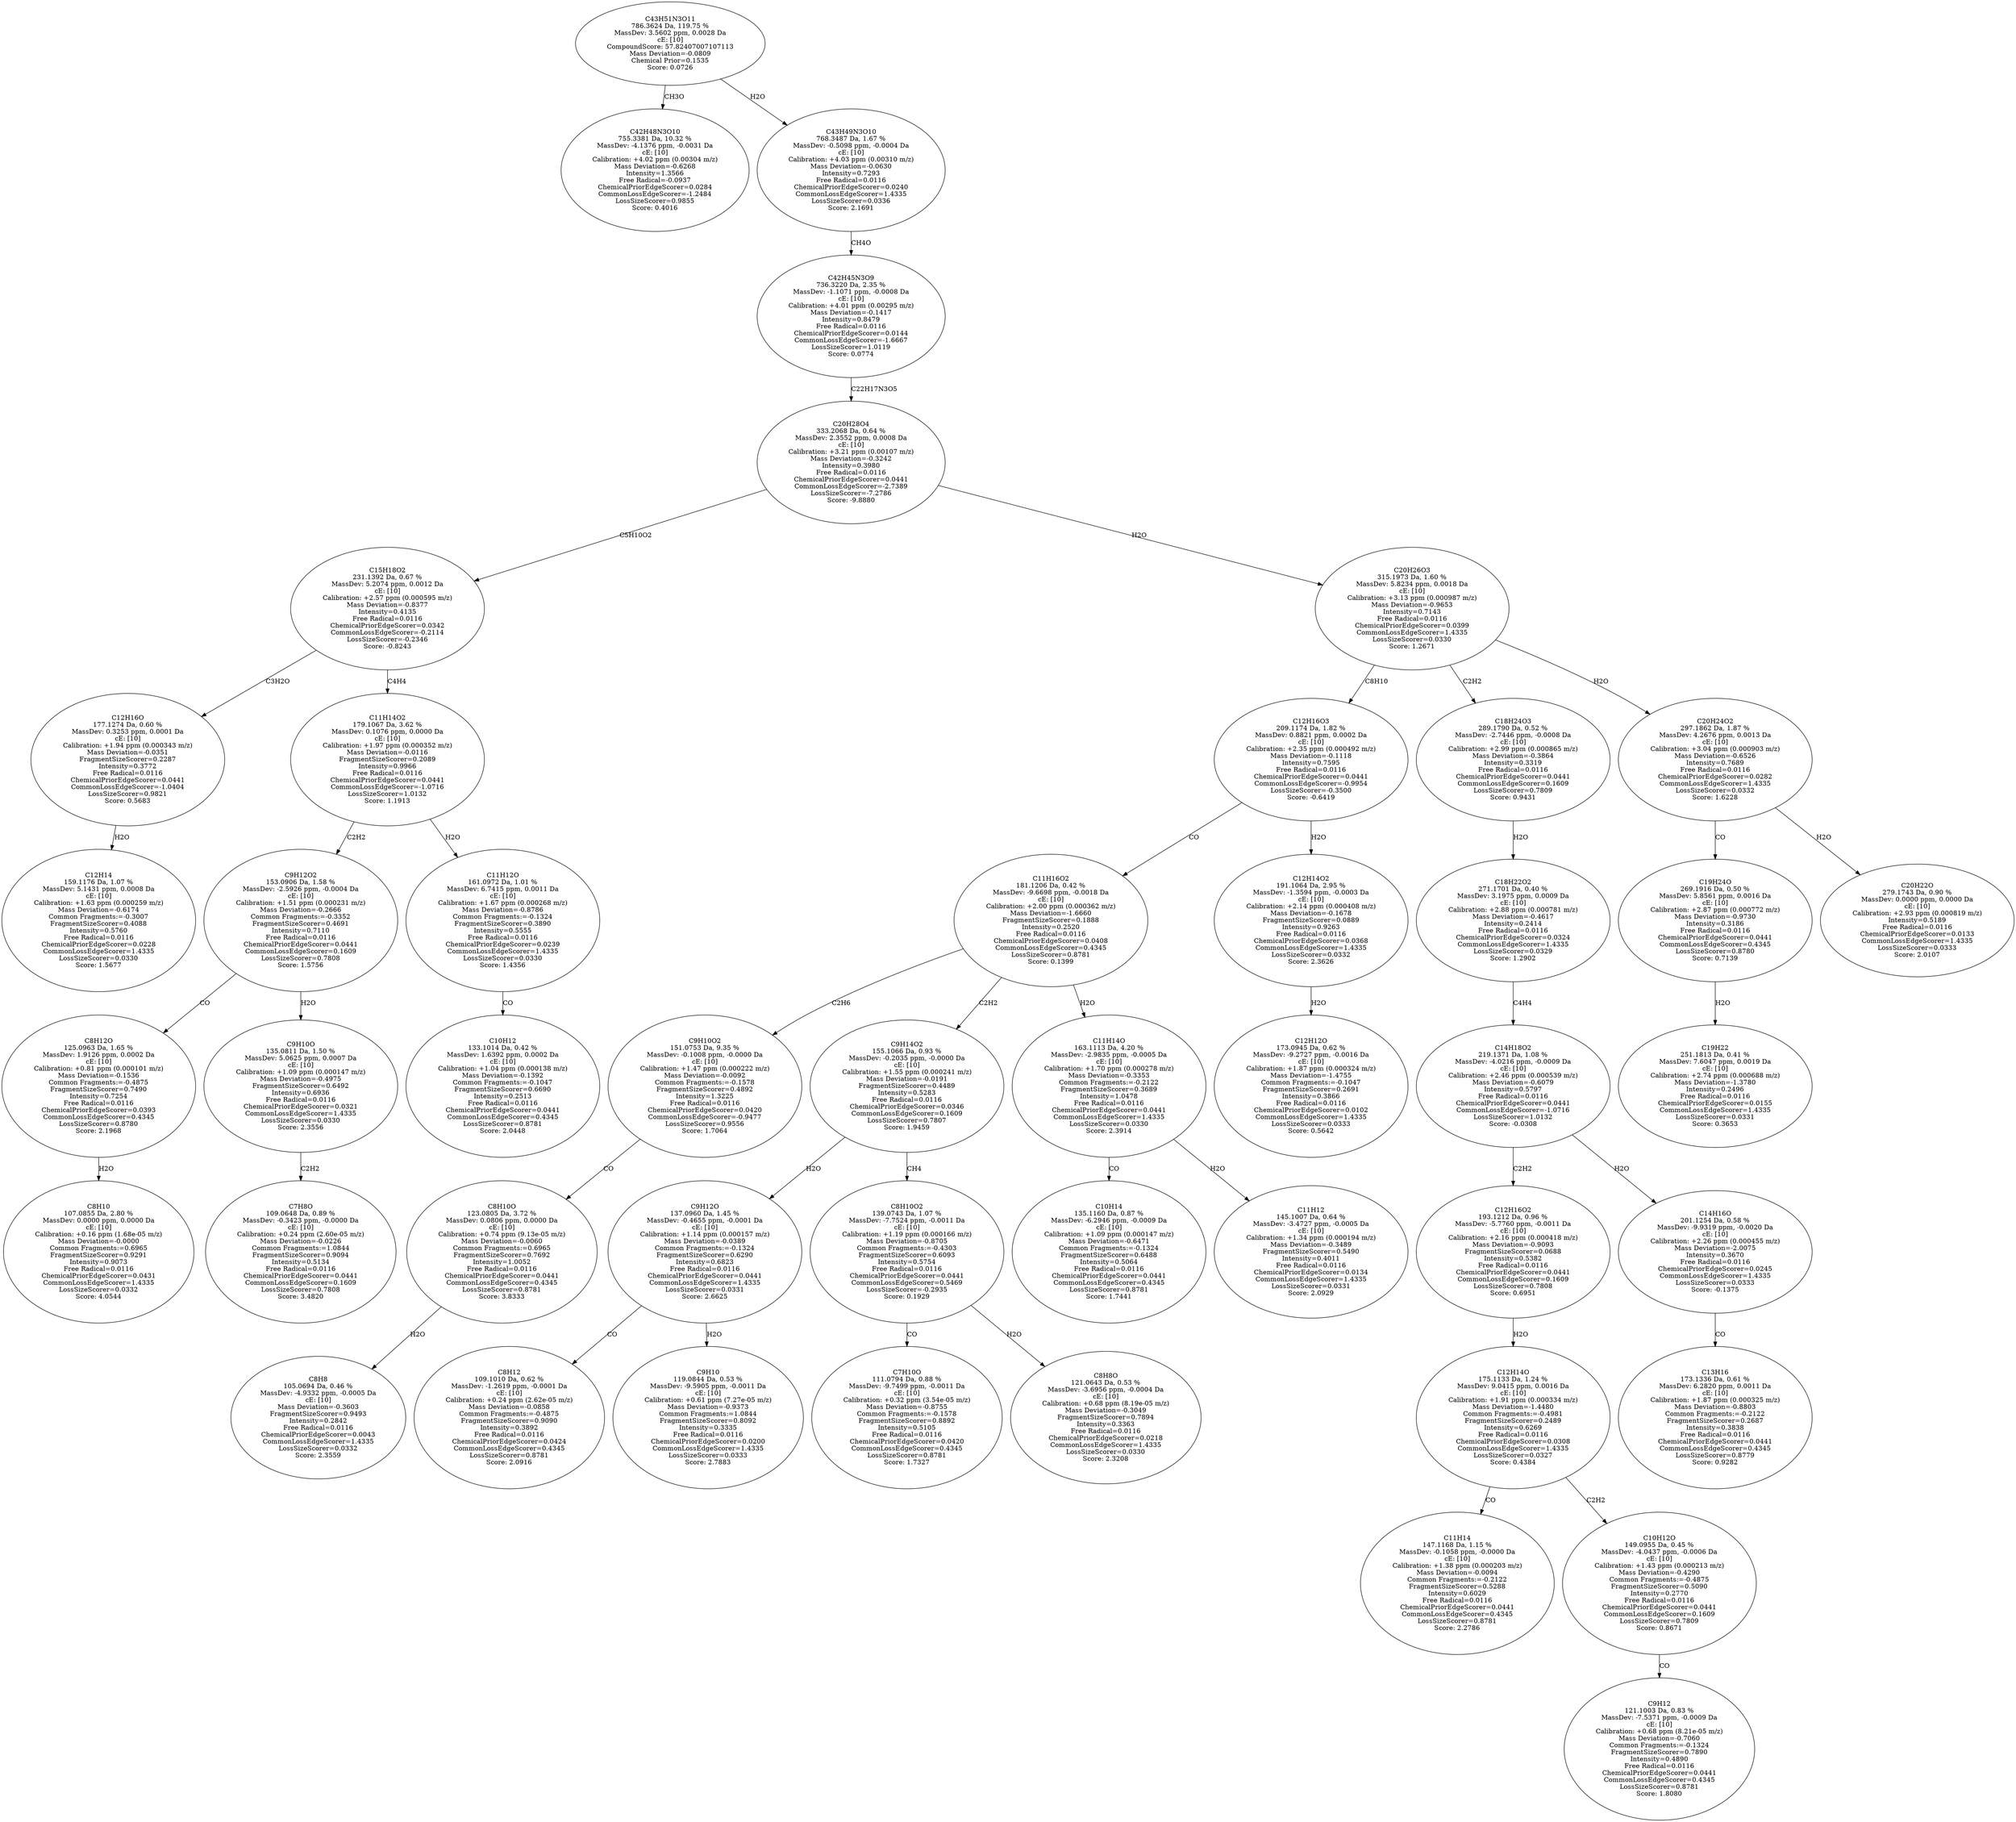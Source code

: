 strict digraph {
v1 [label="C42H48N3O10\n755.3381 Da, 10.32 %\nMassDev: -4.1376 ppm, -0.0031 Da\ncE: [10]\nCalibration: +4.02 ppm (0.00304 m/z)\nMass Deviation=-0.6268\nIntensity=1.3566\nFree Radical=-0.0937\nChemicalPriorEdgeScorer=0.0284\nCommonLossEdgeScorer=-1.2484\nLossSizeScorer=0.9855\nScore: 0.4016"];
v2 [label="C12H14\n159.1176 Da, 1.07 %\nMassDev: 5.1431 ppm, 0.0008 Da\ncE: [10]\nCalibration: +1.63 ppm (0.000259 m/z)\nMass Deviation=-0.6174\nCommon Fragments:=-0.3007\nFragmentSizeScorer=0.4088\nIntensity=0.5760\nFree Radical=0.0116\nChemicalPriorEdgeScorer=0.0228\nCommonLossEdgeScorer=1.4335\nLossSizeScorer=0.0330\nScore: 1.5677"];
v3 [label="C12H16O\n177.1274 Da, 0.60 %\nMassDev: 0.3253 ppm, 0.0001 Da\ncE: [10]\nCalibration: +1.94 ppm (0.000343 m/z)\nMass Deviation=-0.0351\nFragmentSizeScorer=0.2287\nIntensity=0.3772\nFree Radical=0.0116\nChemicalPriorEdgeScorer=0.0441\nCommonLossEdgeScorer=-1.0404\nLossSizeScorer=0.9821\nScore: 0.5683"];
v4 [label="C8H10\n107.0855 Da, 2.80 %\nMassDev: 0.0000 ppm, 0.0000 Da\ncE: [10]\nCalibration: +0.16 ppm (1.68e-05 m/z)\nMass Deviation=-0.0000\nCommon Fragments:=0.6965\nFragmentSizeScorer=0.9291\nIntensity=0.9073\nFree Radical=0.0116\nChemicalPriorEdgeScorer=0.0431\nCommonLossEdgeScorer=1.4335\nLossSizeScorer=0.0332\nScore: 4.0544"];
v5 [label="C8H12O\n125.0963 Da, 1.65 %\nMassDev: 1.9126 ppm, 0.0002 Da\ncE: [10]\nCalibration: +0.81 ppm (0.000101 m/z)\nMass Deviation=-0.1536\nCommon Fragments:=-0.4875\nFragmentSizeScorer=0.7490\nIntensity=0.7254\nFree Radical=0.0116\nChemicalPriorEdgeScorer=0.0393\nCommonLossEdgeScorer=0.4345\nLossSizeScorer=0.8780\nScore: 2.1968"];
v6 [label="C7H8O\n109.0648 Da, 0.89 %\nMassDev: -0.3423 ppm, -0.0000 Da\ncE: [10]\nCalibration: +0.24 ppm (2.60e-05 m/z)\nMass Deviation=-0.0226\nCommon Fragments:=1.0844\nFragmentSizeScorer=0.9094\nIntensity=0.5134\nFree Radical=0.0116\nChemicalPriorEdgeScorer=0.0441\nCommonLossEdgeScorer=0.1609\nLossSizeScorer=0.7808\nScore: 3.4820"];
v7 [label="C9H10O\n135.0811 Da, 1.50 %\nMassDev: 5.0625 ppm, 0.0007 Da\ncE: [10]\nCalibration: +1.09 ppm (0.000147 m/z)\nMass Deviation=-0.4975\nFragmentSizeScorer=0.6492\nIntensity=0.6936\nFree Radical=0.0116\nChemicalPriorEdgeScorer=0.0321\nCommonLossEdgeScorer=1.4335\nLossSizeScorer=0.0330\nScore: 2.3556"];
v8 [label="C9H12O2\n153.0906 Da, 1.58 %\nMassDev: -2.5926 ppm, -0.0004 Da\ncE: [10]\nCalibration: +1.51 ppm (0.000231 m/z)\nMass Deviation=-0.2666\nCommon Fragments:=-0.3352\nFragmentSizeScorer=0.4691\nIntensity=0.7110\nFree Radical=0.0116\nChemicalPriorEdgeScorer=0.0441\nCommonLossEdgeScorer=0.1609\nLossSizeScorer=0.7808\nScore: 1.5756"];
v9 [label="C10H12\n133.1014 Da, 0.42 %\nMassDev: 1.6392 ppm, 0.0002 Da\ncE: [10]\nCalibration: +1.04 ppm (0.000138 m/z)\nMass Deviation=-0.1392\nCommon Fragments:=-0.1047\nFragmentSizeScorer=0.6690\nIntensity=0.2513\nFree Radical=0.0116\nChemicalPriorEdgeScorer=0.0441\nCommonLossEdgeScorer=0.4345\nLossSizeScorer=0.8781\nScore: 2.0448"];
v10 [label="C11H12O\n161.0972 Da, 1.01 %\nMassDev: 6.7415 ppm, 0.0011 Da\ncE: [10]\nCalibration: +1.67 ppm (0.000268 m/z)\nMass Deviation=-0.8786\nCommon Fragments:=-0.1324\nFragmentSizeScorer=0.3890\nIntensity=0.5555\nFree Radical=0.0116\nChemicalPriorEdgeScorer=0.0239\nCommonLossEdgeScorer=1.4335\nLossSizeScorer=0.0330\nScore: 1.4356"];
v11 [label="C11H14O2\n179.1067 Da, 3.62 %\nMassDev: 0.1076 ppm, 0.0000 Da\ncE: [10]\nCalibration: +1.97 ppm (0.000352 m/z)\nMass Deviation=-0.0116\nFragmentSizeScorer=0.2089\nIntensity=0.9966\nFree Radical=0.0116\nChemicalPriorEdgeScorer=0.0441\nCommonLossEdgeScorer=-1.0716\nLossSizeScorer=1.0132\nScore: 1.1913"];
v12 [label="C15H18O2\n231.1392 Da, 0.67 %\nMassDev: 5.2074 ppm, 0.0012 Da\ncE: [10]\nCalibration: +2.57 ppm (0.000595 m/z)\nMass Deviation=-0.8377\nIntensity=0.4135\nFree Radical=0.0116\nChemicalPriorEdgeScorer=0.0342\nCommonLossEdgeScorer=-0.2114\nLossSizeScorer=-0.2346\nScore: -0.8243"];
v13 [label="C8H8\n105.0694 Da, 0.46 %\nMassDev: -4.9332 ppm, -0.0005 Da\ncE: [10]\nMass Deviation=-0.3603\nFragmentSizeScorer=0.9493\nIntensity=0.2842\nFree Radical=0.0116\nChemicalPriorEdgeScorer=0.0043\nCommonLossEdgeScorer=1.4335\nLossSizeScorer=0.0332\nScore: 2.3559"];
v14 [label="C8H10O\n123.0805 Da, 3.72 %\nMassDev: 0.0806 ppm, 0.0000 Da\ncE: [10]\nCalibration: +0.74 ppm (9.13e-05 m/z)\nMass Deviation=-0.0060\nCommon Fragments:=0.6965\nFragmentSizeScorer=0.7692\nIntensity=1.0052\nFree Radical=0.0116\nChemicalPriorEdgeScorer=0.0441\nCommonLossEdgeScorer=0.4345\nLossSizeScorer=0.8781\nScore: 3.8333"];
v15 [label="C9H10O2\n151.0753 Da, 9.35 %\nMassDev: -0.1008 ppm, -0.0000 Da\ncE: [10]\nCalibration: +1.47 ppm (0.000222 m/z)\nMass Deviation=-0.0092\nCommon Fragments:=-0.1578\nFragmentSizeScorer=0.4892\nIntensity=1.3225\nFree Radical=0.0116\nChemicalPriorEdgeScorer=0.0420\nCommonLossEdgeScorer=-0.9477\nLossSizeScorer=0.9556\nScore: 1.7064"];
v16 [label="C8H12\n109.1010 Da, 0.62 %\nMassDev: -1.2619 ppm, -0.0001 Da\ncE: [10]\nCalibration: +0.24 ppm (2.62e-05 m/z)\nMass Deviation=-0.0858\nCommon Fragments:=-0.4875\nFragmentSizeScorer=0.9090\nIntensity=0.3892\nFree Radical=0.0116\nChemicalPriorEdgeScorer=0.0424\nCommonLossEdgeScorer=0.4345\nLossSizeScorer=0.8781\nScore: 2.0916"];
v17 [label="C9H10\n119.0844 Da, 0.53 %\nMassDev: -9.5905 ppm, -0.0011 Da\ncE: [10]\nCalibration: +0.61 ppm (7.27e-05 m/z)\nMass Deviation=-0.9373\nCommon Fragments:=1.0844\nFragmentSizeScorer=0.8092\nIntensity=0.3335\nFree Radical=0.0116\nChemicalPriorEdgeScorer=0.0200\nCommonLossEdgeScorer=1.4335\nLossSizeScorer=0.0333\nScore: 2.7883"];
v18 [label="C9H12O\n137.0960 Da, 1.45 %\nMassDev: -0.4655 ppm, -0.0001 Da\ncE: [10]\nCalibration: +1.14 ppm (0.000157 m/z)\nMass Deviation=-0.0389\nCommon Fragments:=-0.1324\nFragmentSizeScorer=0.6290\nIntensity=0.6823\nFree Radical=0.0116\nChemicalPriorEdgeScorer=0.0441\nCommonLossEdgeScorer=1.4335\nLossSizeScorer=0.0331\nScore: 2.6625"];
v19 [label="C7H10O\n111.0794 Da, 0.88 %\nMassDev: -9.7499 ppm, -0.0011 Da\ncE: [10]\nCalibration: +0.32 ppm (3.54e-05 m/z)\nMass Deviation=-0.8755\nCommon Fragments:=-0.1578\nFragmentSizeScorer=0.8892\nIntensity=0.5105\nFree Radical=0.0116\nChemicalPriorEdgeScorer=0.0420\nCommonLossEdgeScorer=0.4345\nLossSizeScorer=0.8781\nScore: 1.7327"];
v20 [label="C8H8O\n121.0643 Da, 0.53 %\nMassDev: -3.6956 ppm, -0.0004 Da\ncE: [10]\nCalibration: +0.68 ppm (8.19e-05 m/z)\nMass Deviation=-0.3049\nFragmentSizeScorer=0.7894\nIntensity=0.3363\nFree Radical=0.0116\nChemicalPriorEdgeScorer=0.0218\nCommonLossEdgeScorer=1.4335\nLossSizeScorer=0.0330\nScore: 2.3208"];
v21 [label="C8H10O2\n139.0743 Da, 1.07 %\nMassDev: -7.7524 ppm, -0.0011 Da\ncE: [10]\nCalibration: +1.19 ppm (0.000166 m/z)\nMass Deviation=-0.8705\nCommon Fragments:=-0.4303\nFragmentSizeScorer=0.6093\nIntensity=0.5754\nFree Radical=0.0116\nChemicalPriorEdgeScorer=0.0441\nCommonLossEdgeScorer=0.5469\nLossSizeScorer=-0.2935\nScore: 0.1929"];
v22 [label="C9H14O2\n155.1066 Da, 0.93 %\nMassDev: -0.2035 ppm, -0.0000 Da\ncE: [10]\nCalibration: +1.55 ppm (0.000241 m/z)\nMass Deviation=-0.0191\nFragmentSizeScorer=0.4489\nIntensity=0.5283\nFree Radical=0.0116\nChemicalPriorEdgeScorer=0.0346\nCommonLossEdgeScorer=0.1609\nLossSizeScorer=0.7807\nScore: 1.9459"];
v23 [label="C10H14\n135.1160 Da, 0.87 %\nMassDev: -6.2946 ppm, -0.0009 Da\ncE: [10]\nCalibration: +1.09 ppm (0.000147 m/z)\nMass Deviation=-0.6471\nCommon Fragments:=-0.1324\nFragmentSizeScorer=0.6488\nIntensity=0.5064\nFree Radical=0.0116\nChemicalPriorEdgeScorer=0.0441\nCommonLossEdgeScorer=0.4345\nLossSizeScorer=0.8781\nScore: 1.7441"];
v24 [label="C11H12\n145.1007 Da, 0.64 %\nMassDev: -3.4727 ppm, -0.0005 Da\ncE: [10]\nCalibration: +1.34 ppm (0.000194 m/z)\nMass Deviation=-0.3489\nFragmentSizeScorer=0.5490\nIntensity=0.4011\nFree Radical=0.0116\nChemicalPriorEdgeScorer=0.0134\nCommonLossEdgeScorer=1.4335\nLossSizeScorer=0.0331\nScore: 2.0929"];
v25 [label="C11H14O\n163.1113 Da, 4.20 %\nMassDev: -2.9835 ppm, -0.0005 Da\ncE: [10]\nCalibration: +1.70 ppm (0.000278 m/z)\nMass Deviation=-0.3353\nCommon Fragments:=-0.2122\nFragmentSizeScorer=0.3689\nIntensity=1.0478\nFree Radical=0.0116\nChemicalPriorEdgeScorer=0.0441\nCommonLossEdgeScorer=1.4335\nLossSizeScorer=0.0330\nScore: 2.3914"];
v26 [label="C11H16O2\n181.1206 Da, 0.42 %\nMassDev: -9.6698 ppm, -0.0018 Da\ncE: [10]\nCalibration: +2.00 ppm (0.000362 m/z)\nMass Deviation=-1.6660\nFragmentSizeScorer=0.1888\nIntensity=0.2520\nFree Radical=0.0116\nChemicalPriorEdgeScorer=0.0408\nCommonLossEdgeScorer=0.4345\nLossSizeScorer=0.8781\nScore: 0.1399"];
v27 [label="C12H12O\n173.0945 Da, 0.62 %\nMassDev: -9.2727 ppm, -0.0016 Da\ncE: [10]\nCalibration: +1.87 ppm (0.000324 m/z)\nMass Deviation=-1.4755\nCommon Fragments:=-0.1047\nFragmentSizeScorer=0.2691\nIntensity=0.3866\nFree Radical=0.0116\nChemicalPriorEdgeScorer=0.0102\nCommonLossEdgeScorer=1.4335\nLossSizeScorer=0.0333\nScore: 0.5642"];
v28 [label="C12H14O2\n191.1064 Da, 2.95 %\nMassDev: -1.3594 ppm, -0.0003 Da\ncE: [10]\nCalibration: +2.14 ppm (0.000408 m/z)\nMass Deviation=-0.1678\nFragmentSizeScorer=0.0889\nIntensity=0.9263\nFree Radical=0.0116\nChemicalPriorEdgeScorer=0.0368\nCommonLossEdgeScorer=1.4335\nLossSizeScorer=0.0332\nScore: 2.3626"];
v29 [label="C12H16O3\n209.1174 Da, 1.82 %\nMassDev: 0.8821 ppm, 0.0002 Da\ncE: [10]\nCalibration: +2.35 ppm (0.000492 m/z)\nMass Deviation=-0.1118\nIntensity=0.7595\nFree Radical=0.0116\nChemicalPriorEdgeScorer=0.0441\nCommonLossEdgeScorer=-0.9954\nLossSizeScorer=-0.3500\nScore: -0.6419"];
v30 [label="C11H14\n147.1168 Da, 1.15 %\nMassDev: -0.1058 ppm, -0.0000 Da\ncE: [10]\nCalibration: +1.38 ppm (0.000203 m/z)\nMass Deviation=-0.0094\nCommon Fragments:=-0.2122\nFragmentSizeScorer=0.5288\nIntensity=0.6029\nFree Radical=0.0116\nChemicalPriorEdgeScorer=0.0441\nCommonLossEdgeScorer=0.4345\nLossSizeScorer=0.8781\nScore: 2.2786"];
v31 [label="C9H12\n121.1003 Da, 0.83 %\nMassDev: -7.5371 ppm, -0.0009 Da\ncE: [10]\nCalibration: +0.68 ppm (8.21e-05 m/z)\nMass Deviation=-0.7060\nCommon Fragments:=-0.1324\nFragmentSizeScorer=0.7890\nIntensity=0.4890\nFree Radical=0.0116\nChemicalPriorEdgeScorer=0.0441\nCommonLossEdgeScorer=0.4345\nLossSizeScorer=0.8781\nScore: 1.8080"];
v32 [label="C10H12O\n149.0955 Da, 0.45 %\nMassDev: -4.0437 ppm, -0.0006 Da\ncE: [10]\nCalibration: +1.43 ppm (0.000213 m/z)\nMass Deviation=-0.4290\nCommon Fragments:=-0.4875\nFragmentSizeScorer=0.5090\nIntensity=0.2770\nFree Radical=0.0116\nChemicalPriorEdgeScorer=0.0441\nCommonLossEdgeScorer=0.1609\nLossSizeScorer=0.7809\nScore: 0.8671"];
v33 [label="C12H14O\n175.1133 Da, 1.24 %\nMassDev: 9.0415 ppm, 0.0016 Da\ncE: [10]\nCalibration: +1.91 ppm (0.000334 m/z)\nMass Deviation=-1.4480\nCommon Fragments:=-0.4981\nFragmentSizeScorer=0.2489\nIntensity=0.6269\nFree Radical=0.0116\nChemicalPriorEdgeScorer=0.0308\nCommonLossEdgeScorer=1.4335\nLossSizeScorer=0.0327\nScore: 0.4384"];
v34 [label="C12H16O2\n193.1212 Da, 0.96 %\nMassDev: -5.7760 ppm, -0.0011 Da\ncE: [10]\nCalibration: +2.16 ppm (0.000418 m/z)\nMass Deviation=-0.9093\nFragmentSizeScorer=0.0688\nIntensity=0.5382\nFree Radical=0.0116\nChemicalPriorEdgeScorer=0.0441\nCommonLossEdgeScorer=0.1609\nLossSizeScorer=0.7808\nScore: 0.6951"];
v35 [label="C13H16\n173.1336 Da, 0.61 %\nMassDev: 6.2820 ppm, 0.0011 Da\ncE: [10]\nCalibration: +1.87 ppm (0.000325 m/z)\nMass Deviation=-0.8803\nCommon Fragments:=-0.2122\nFragmentSizeScorer=0.2687\nIntensity=0.3838\nFree Radical=0.0116\nChemicalPriorEdgeScorer=0.0441\nCommonLossEdgeScorer=0.4345\nLossSizeScorer=0.8779\nScore: 0.9282"];
v36 [label="C14H16O\n201.1254 Da, 0.58 %\nMassDev: -9.9319 ppm, -0.0020 Da\ncE: [10]\nCalibration: +2.26 ppm (0.000455 m/z)\nMass Deviation=-2.0075\nIntensity=0.3670\nFree Radical=0.0116\nChemicalPriorEdgeScorer=0.0245\nCommonLossEdgeScorer=1.4335\nLossSizeScorer=0.0333\nScore: -0.1375"];
v37 [label="C14H18O2\n219.1371 Da, 1.08 %\nMassDev: -4.0216 ppm, -0.0009 Da\ncE: [10]\nCalibration: +2.46 ppm (0.000539 m/z)\nMass Deviation=-0.6079\nIntensity=0.5797\nFree Radical=0.0116\nChemicalPriorEdgeScorer=0.0441\nCommonLossEdgeScorer=-1.0716\nLossSizeScorer=1.0132\nScore: -0.0308"];
v38 [label="C18H22O2\n271.1701 Da, 0.40 %\nMassDev: 3.1975 ppm, 0.0009 Da\ncE: [10]\nCalibration: +2.88 ppm (0.000781 m/z)\nMass Deviation=-0.4617\nIntensity=0.2414\nFree Radical=0.0116\nChemicalPriorEdgeScorer=0.0324\nCommonLossEdgeScorer=1.4335\nLossSizeScorer=0.0329\nScore: 1.2902"];
v39 [label="C18H24O3\n289.1790 Da, 0.52 %\nMassDev: -2.7446 ppm, -0.0008 Da\ncE: [10]\nCalibration: +2.99 ppm (0.000865 m/z)\nMass Deviation=-0.3864\nIntensity=0.3319\nFree Radical=0.0116\nChemicalPriorEdgeScorer=0.0441\nCommonLossEdgeScorer=0.1609\nLossSizeScorer=0.7809\nScore: 0.9431"];
v40 [label="C19H22\n251.1813 Da, 0.41 %\nMassDev: 7.6047 ppm, 0.0019 Da\ncE: [10]\nCalibration: +2.74 ppm (0.000688 m/z)\nMass Deviation=-1.3780\nIntensity=0.2496\nFree Radical=0.0116\nChemicalPriorEdgeScorer=0.0155\nCommonLossEdgeScorer=1.4335\nLossSizeScorer=0.0331\nScore: 0.3653"];
v41 [label="C19H24O\n269.1916 Da, 0.50 %\nMassDev: 5.8561 ppm, 0.0016 Da\ncE: [10]\nCalibration: +2.87 ppm (0.000772 m/z)\nMass Deviation=-0.9730\nIntensity=0.3186\nFree Radical=0.0116\nChemicalPriorEdgeScorer=0.0441\nCommonLossEdgeScorer=0.4345\nLossSizeScorer=0.8780\nScore: 0.7139"];
v42 [label="C20H22O\n279.1743 Da, 0.90 %\nMassDev: 0.0000 ppm, 0.0000 Da\ncE: [10]\nCalibration: +2.93 ppm (0.000819 m/z)\nIntensity=0.5189\nFree Radical=0.0116\nChemicalPriorEdgeScorer=0.0133\nCommonLossEdgeScorer=1.4335\nLossSizeScorer=0.0333\nScore: 2.0107"];
v43 [label="C20H24O2\n297.1862 Da, 1.87 %\nMassDev: 4.2676 ppm, 0.0013 Da\ncE: [10]\nCalibration: +3.04 ppm (0.000903 m/z)\nMass Deviation=-0.6526\nIntensity=0.7689\nFree Radical=0.0116\nChemicalPriorEdgeScorer=0.0282\nCommonLossEdgeScorer=1.4335\nLossSizeScorer=0.0332\nScore: 1.6228"];
v44 [label="C20H26O3\n315.1973 Da, 1.60 %\nMassDev: 5.8234 ppm, 0.0018 Da\ncE: [10]\nCalibration: +3.13 ppm (0.000987 m/z)\nMass Deviation=-0.9653\nIntensity=0.7143\nFree Radical=0.0116\nChemicalPriorEdgeScorer=0.0399\nCommonLossEdgeScorer=1.4335\nLossSizeScorer=0.0330\nScore: 1.2671"];
v45 [label="C20H28O4\n333.2068 Da, 0.64 %\nMassDev: 2.3552 ppm, 0.0008 Da\ncE: [10]\nCalibration: +3.21 ppm (0.00107 m/z)\nMass Deviation=-0.3242\nIntensity=0.3980\nFree Radical=0.0116\nChemicalPriorEdgeScorer=0.0441\nCommonLossEdgeScorer=-2.7389\nLossSizeScorer=-7.2786\nScore: -9.8880"];
v46 [label="C42H45N3O9\n736.3220 Da, 2.35 %\nMassDev: -1.1071 ppm, -0.0008 Da\ncE: [10]\nCalibration: +4.01 ppm (0.00295 m/z)\nMass Deviation=-0.1417\nIntensity=0.8479\nFree Radical=0.0116\nChemicalPriorEdgeScorer=0.0144\nCommonLossEdgeScorer=-1.6667\nLossSizeScorer=1.0119\nScore: 0.0774"];
v47 [label="C43H49N3O10\n768.3487 Da, 1.67 %\nMassDev: -0.5098 ppm, -0.0004 Da\ncE: [10]\nCalibration: +4.03 ppm (0.00310 m/z)\nMass Deviation=-0.0630\nIntensity=0.7293\nFree Radical=0.0116\nChemicalPriorEdgeScorer=0.0240\nCommonLossEdgeScorer=1.4335\nLossSizeScorer=0.0336\nScore: 2.1691"];
v48 [label="C43H51N3O11\n786.3624 Da, 119.75 %\nMassDev: 3.5602 ppm, 0.0028 Da\ncE: [10]\nCompoundScore: 57.82407007107113\nMass Deviation=-0.0809\nChemical Prior=0.1535\nScore: 0.0726"];
v48 -> v1 [label="CH3O"];
v3 -> v2 [label="H2O"];
v12 -> v3 [label="C3H2O"];
v5 -> v4 [label="H2O"];
v8 -> v5 [label="CO"];
v7 -> v6 [label="C2H2"];
v8 -> v7 [label="H2O"];
v11 -> v8 [label="C2H2"];
v10 -> v9 [label="CO"];
v11 -> v10 [label="H2O"];
v12 -> v11 [label="C4H4"];
v45 -> v12 [label="C5H10O2"];
v14 -> v13 [label="H2O"];
v15 -> v14 [label="CO"];
v26 -> v15 [label="C2H6"];
v18 -> v16 [label="CO"];
v18 -> v17 [label="H2O"];
v22 -> v18 [label="H2O"];
v21 -> v19 [label="CO"];
v21 -> v20 [label="H2O"];
v22 -> v21 [label="CH4"];
v26 -> v22 [label="C2H2"];
v25 -> v23 [label="CO"];
v25 -> v24 [label="H2O"];
v26 -> v25 [label="H2O"];
v29 -> v26 [label="CO"];
v28 -> v27 [label="H2O"];
v29 -> v28 [label="H2O"];
v44 -> v29 [label="C8H10"];
v33 -> v30 [label="CO"];
v32 -> v31 [label="CO"];
v33 -> v32 [label="C2H2"];
v34 -> v33 [label="H2O"];
v37 -> v34 [label="C2H2"];
v36 -> v35 [label="CO"];
v37 -> v36 [label="H2O"];
v38 -> v37 [label="C4H4"];
v39 -> v38 [label="H2O"];
v44 -> v39 [label="C2H2"];
v41 -> v40 [label="H2O"];
v43 -> v41 [label="CO"];
v43 -> v42 [label="H2O"];
v44 -> v43 [label="H2O"];
v45 -> v44 [label="H2O"];
v46 -> v45 [label="C22H17N3O5"];
v47 -> v46 [label="CH4O"];
v48 -> v47 [label="H2O"];
}
